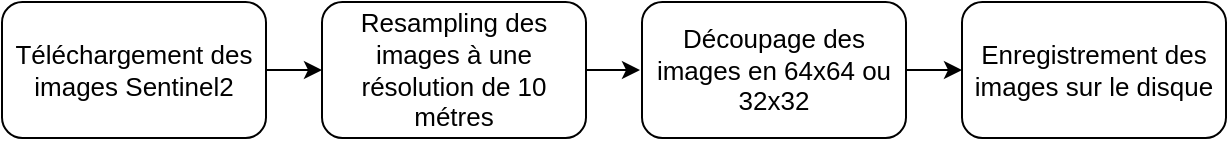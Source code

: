 <mxfile version="14.5.10" type="device"><diagram id="f1RJPs4gy1ky7QL1cgkJ" name="Page-1"><mxGraphModel dx="1422" dy="762" grid="0" gridSize="10" guides="1" tooltips="1" connect="1" arrows="1" fold="1" page="1" pageScale="1" pageWidth="827" pageHeight="1169" math="0" shadow="0"><root><mxCell id="0"/><mxCell id="1" parent="0"/><mxCell id="PY93Bt3SmJK6q5yBEoHX-10" style="edgeStyle=orthogonalEdgeStyle;rounded=0;orthogonalLoop=1;jettySize=auto;html=1;exitX=1;exitY=0.5;exitDx=0;exitDy=0;entryX=0;entryY=0.5;entryDx=0;entryDy=0;" edge="1" parent="1" source="PY93Bt3SmJK6q5yBEoHX-4" target="PY93Bt3SmJK6q5yBEoHX-6"><mxGeometry relative="1" as="geometry"/></mxCell><mxCell id="PY93Bt3SmJK6q5yBEoHX-4" value="&lt;span style=&quot;font-size: 13px&quot;&gt;Téléchargement des images Sentinel2&lt;/span&gt;" style="rounded=1;whiteSpace=wrap;html=1;" vertex="1" parent="1"><mxGeometry x="55" y="111" width="132" height="68" as="geometry"/></mxCell><mxCell id="PY93Bt3SmJK6q5yBEoHX-11" style="edgeStyle=orthogonalEdgeStyle;rounded=0;orthogonalLoop=1;jettySize=auto;html=1;exitX=1;exitY=0.5;exitDx=0;exitDy=0;" edge="1" parent="1" source="PY93Bt3SmJK6q5yBEoHX-6"><mxGeometry relative="1" as="geometry"><mxPoint x="374" y="145" as="targetPoint"/></mxGeometry></mxCell><mxCell id="PY93Bt3SmJK6q5yBEoHX-6" value="&lt;span style=&quot;font-size: 13px&quot;&gt;Resampling des images à une résolution de 10 métres&lt;/span&gt;" style="rounded=1;whiteSpace=wrap;html=1;" vertex="1" parent="1"><mxGeometry x="215" y="111" width="132" height="68" as="geometry"/></mxCell><mxCell id="PY93Bt3SmJK6q5yBEoHX-15" style="edgeStyle=orthogonalEdgeStyle;rounded=0;orthogonalLoop=1;jettySize=auto;html=1;entryX=0;entryY=0.5;entryDx=0;entryDy=0;" edge="1" parent="1" source="PY93Bt3SmJK6q5yBEoHX-7" target="PY93Bt3SmJK6q5yBEoHX-8"><mxGeometry relative="1" as="geometry"/></mxCell><mxCell id="PY93Bt3SmJK6q5yBEoHX-7" value="&lt;span style=&quot;font-size: 13px&quot;&gt;Découpage des images en 64x64 ou 32x32&lt;/span&gt;" style="rounded=1;whiteSpace=wrap;html=1;" vertex="1" parent="1"><mxGeometry x="375" y="111" width="132" height="68" as="geometry"/></mxCell><mxCell id="PY93Bt3SmJK6q5yBEoHX-8" value="&lt;span style=&quot;font-size: 13px&quot;&gt;Enregistrement des images sur le disque&lt;/span&gt;" style="rounded=1;whiteSpace=wrap;html=1;" vertex="1" parent="1"><mxGeometry x="535" y="111" width="132" height="68" as="geometry"/></mxCell></root></mxGraphModel></diagram></mxfile>